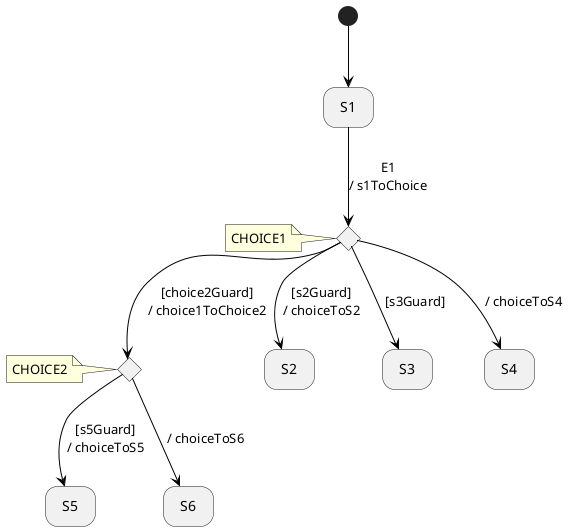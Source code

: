 @startuml
'https://plantuml.com/state-diagram

'hide description area for state without description
hide empty description

'CHOICE1 <<CHOICE>>
state CHOICE1 <<choice>>
note left of CHOICE1 : CHOICE1
'CHOICE2 <<CHOICE>>
state CHOICE2 <<choice>>
note left of CHOICE2 : CHOICE2
state S1
state S2
state S3
state S4
state S5
state S6


[*] -[#000000]-> S1
S1 -down[#000000]-> CHOICE1 : E1\n/ s1ToChoice
CHOICE1 -down[#000000]-> CHOICE2 : [choice2Guard]\n/ choice1ToChoice2
CHOICE2 -down[#000000]-> S6 : / choiceToS6
CHOICE2 -down[#000000]-> S5 : [s5Guard]\n/ choiceToS5
CHOICE1 -down[#000000]-> S4 : / choiceToS4
CHOICE1 -down[#000000]-> S3 : [s3Guard]
CHOICE1 -down[#000000]-> S2 : [s2Guard]\n/ choiceToS2

@enduml